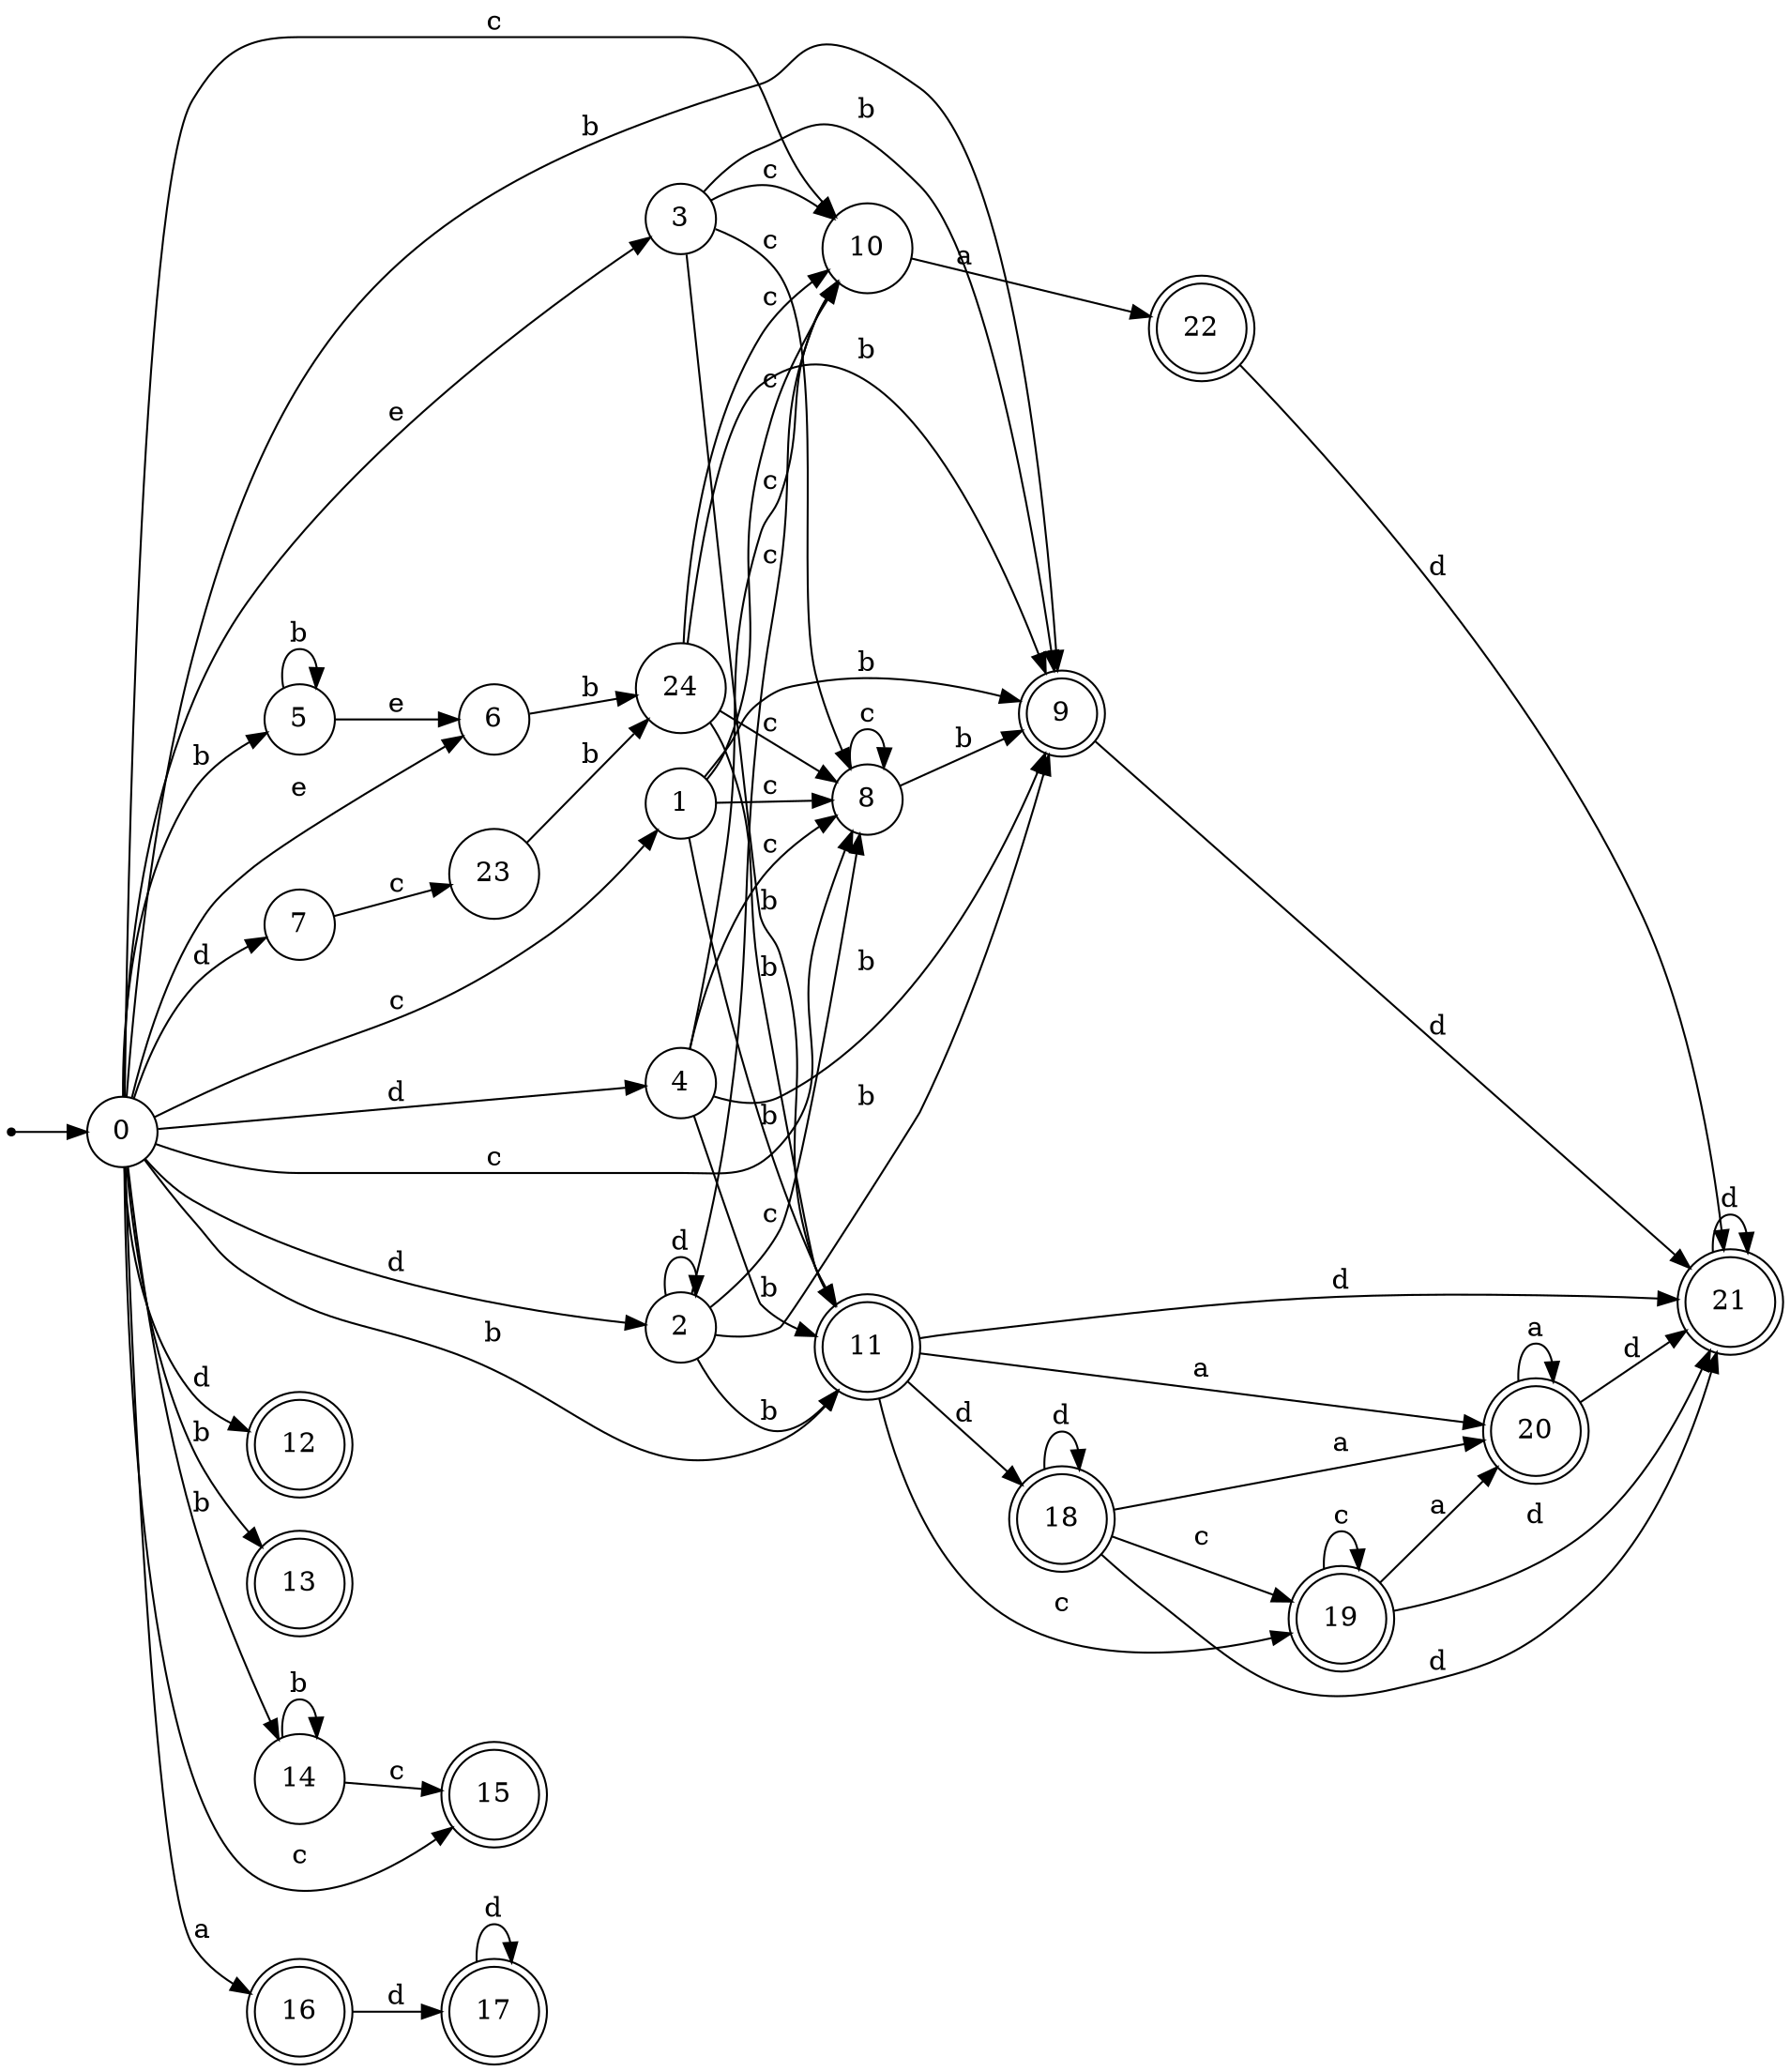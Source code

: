 digraph finite_state_machine {
rankdir=LR;
size="20,20";
node [shape = point]; "dummy0"
node [shape = circle]; "0";
"dummy0" -> "0";
node [shape = circle]; "1";
node [shape = circle]; "2";
node [shape = circle]; "3";
node [shape = circle]; "4";
node [shape = circle]; "5";
node [shape = circle]; "6";
node [shape = circle]; "7";
node [shape = circle]; "8";
node [shape = doublecircle]; "9";node [shape = circle]; "10";
node [shape = doublecircle]; "11";node [shape = doublecircle]; "12";node [shape = doublecircle]; "13";node [shape = circle]; "14";
node [shape = doublecircle]; "15";node [shape = doublecircle]; "16";node [shape = doublecircle]; "17";node [shape = doublecircle]; "18";node [shape = doublecircle]; "19";node [shape = doublecircle]; "20";node [shape = doublecircle]; "21";node [shape = doublecircle]; "22";node [shape = circle]; "23";
node [shape = circle]; "24";
"0" -> "8" [label = "c"];
 "0" -> "1" [label = "c"];
 "0" -> "10" [label = "c"];
 "0" -> "15" [label = "c"];
 "0" -> "2" [label = "d"];
 "0" -> "4" [label = "d"];
 "0" -> "12" [label = "d"];
 "0" -> "7" [label = "d"];
 "0" -> "3" [label = "e"];
 "0" -> "6" [label = "e"];
 "0" -> "5" [label = "b"];
 "0" -> "9" [label = "b"];
 "0" -> "11" [label = "b"];
 "0" -> "13" [label = "b"];
 "0" -> "14" [label = "b"];
 "0" -> "16" [label = "a"];
 "16" -> "17" [label = "d"];
 "17" -> "17" [label = "d"];
 "14" -> "14" [label = "b"];
 "14" -> "15" [label = "c"];
 "11" -> "18" [label = "d"];
 "11" -> "21" [label = "d"];
 "11" -> "19" [label = "c"];
 "11" -> "20" [label = "a"];
 "21" -> "21" [label = "d"];
 "20" -> "20" [label = "a"];
 "20" -> "21" [label = "d"];
 "19" -> "19" [label = "c"];
 "19" -> "20" [label = "a"];
 "19" -> "21" [label = "d"];
 "18" -> "18" [label = "d"];
 "18" -> "21" [label = "d"];
 "18" -> "19" [label = "c"];
 "18" -> "20" [label = "a"];
 "10" -> "22" [label = "a"];
 "22" -> "21" [label = "d"];
 "9" -> "21" [label = "d"];
 "8" -> "8" [label = "c"];
 "8" -> "9" [label = "b"];
 "7" -> "23" [label = "c"];
 "23" -> "24" [label = "b"];
 "24" -> "8" [label = "c"];
 "24" -> "10" [label = "c"];
 "24" -> "9" [label = "b"];
 "24" -> "11" [label = "b"];
 "6" -> "24" [label = "b"];
 "5" -> "5" [label = "b"];
 "5" -> "6" [label = "e"];
 "4" -> "8" [label = "c"];
 "4" -> "10" [label = "c"];
 "4" -> "9" [label = "b"];
 "4" -> "11" [label = "b"];
 "3" -> "8" [label = "c"];
 "3" -> "10" [label = "c"];
 "3" -> "9" [label = "b"];
 "3" -> "11" [label = "b"];
 "2" -> "2" [label = "d"];
 "2" -> "8" [label = "c"];
 "2" -> "10" [label = "c"];
 "2" -> "9" [label = "b"];
 "2" -> "11" [label = "b"];
 "1" -> "8" [label = "c"];
 "1" -> "10" [label = "c"];
 "1" -> "9" [label = "b"];
 "1" -> "11" [label = "b"];
 }
